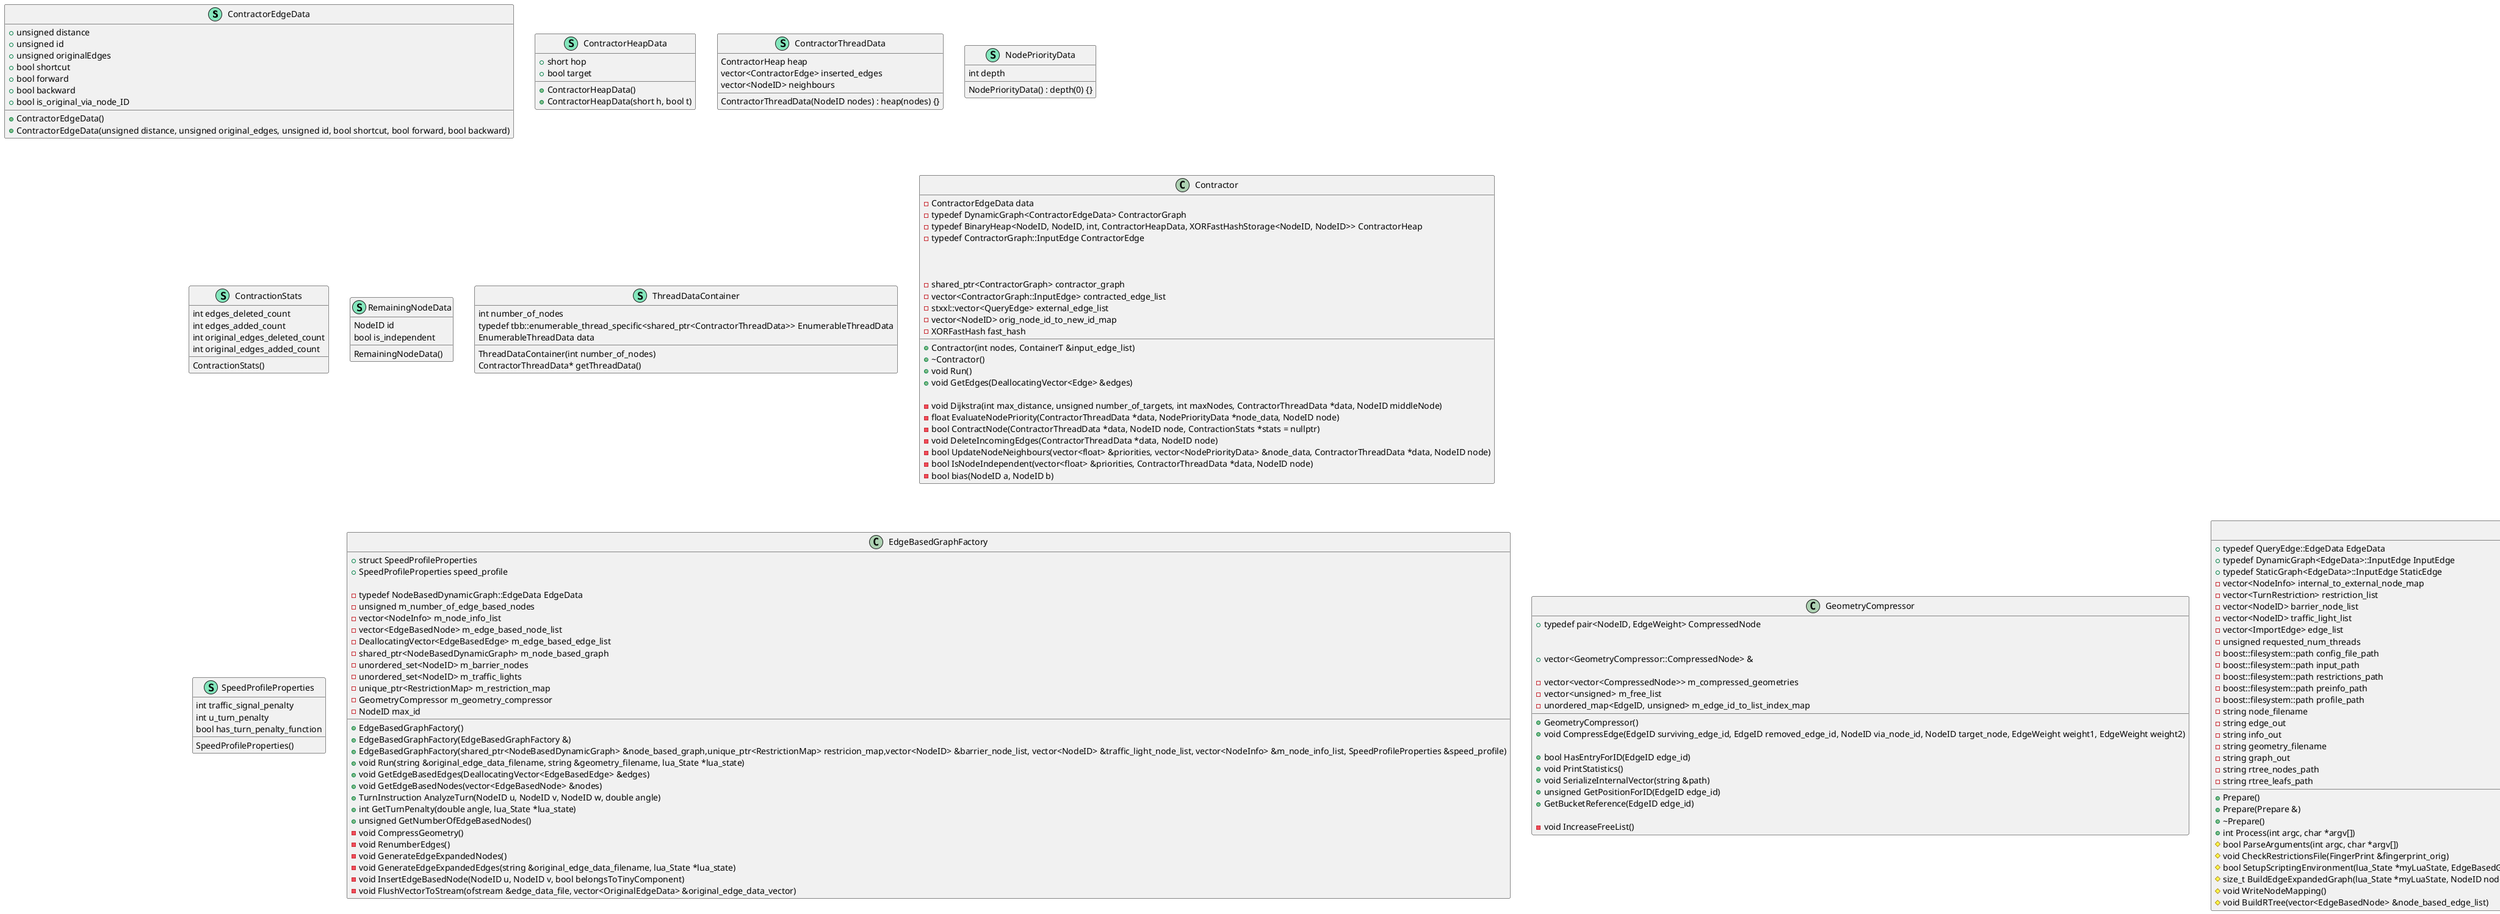 @startuml

    ' Constractor.h

    class ContractorEdgeData <<(S,#83e6bc)>>{
        +ContractorEdgeData()
        +ContractorEdgeData(unsigned distance, unsigned original_edges, unsigned id, bool shortcut, bool forward, bool backward)

        +unsigned distance
        +unsigned id
        +unsigned originalEdges
        +bool shortcut
        +bool forward
        +bool backward
        +bool is_original_via_node_ID
    }

    class ContractorHeapData <<(S,#83e6bc)>> {
        +short hop
        +bool target
        +ContractorHeapData()
        +ContractorHeapData(short h, bool t)
    }

    class ContractorThreadData <<(S,#83e6bc)>> {
        ContractorHeap heap
        vector<ContractorEdge> inserted_edges
        vector<NodeID> neighbours
        ContractorThreadData(NodeID nodes) : heap(nodes) {}
    }

    class NodePriorityData <<(S,#83e6bc)>> {
        int depth
        NodePriorityData() : depth(0) {}
    }

    class ContractionStats <<(S,#83e6bc)>> {
        int edges_deleted_count
        int edges_added_count
        int original_edges_deleted_count
        int original_edges_added_count
        ContractionStats()
    }

    class RemainingNodeData <<(S,#83e6bc)>> {
        RemainingNodeData()
        NodeID id
        bool is_independent
    }


    class ThreadDataContainer <<(S,#83e6bc)>> {
        ThreadDataContainer(int number_of_nodes)
        ContractorThreadData* getThreadData()

        int number_of_nodes
        typedef tbb::enumerable_thread_specific<shared_ptr<ContractorThreadData>> EnumerableThreadData
        EnumerableThreadData data
    }

    class Contractor {
        -ContractorEdgeData data
        -typedef DynamicGraph<ContractorEdgeData> ContractorGraph
        -typedef BinaryHeap<NodeID, NodeID, int, ContractorHeapData, XORFastHashStorage<NodeID, NodeID>> ContractorHeap
        -typedef ContractorGraph::InputEdge ContractorEdge

        +Contractor(int nodes, ContainerT &input_edge_list)
        +~Contractor() 
        +void Run()
        +void GetEdges(DeallocatingVector<Edge> &edges)

        -void Dijkstra(int max_distance, unsigned number_of_targets, int maxNodes, ContractorThreadData *data, NodeID middleNode)
        -float EvaluateNodePriority(ContractorThreadData *data, NodePriorityData *node_data, NodeID node)
        -bool ContractNode(ContractorThreadData *data, NodeID node, ContractionStats *stats = nullptr)
        -void DeleteIncomingEdges(ContractorThreadData *data, NodeID node)
        -bool UpdateNodeNeighbours(vector<float> &priorities, vector<NodePriorityData> &node_data, ContractorThreadData *data, NodeID node)
        -bool IsNodeIndependent(vector<float> &priorities, ContractorThreadData *data, NodeID node)
        -bool bias(NodeID a, NodeID b)

        -shared_ptr<ContractorGraph> contractor_graph
        -vector<ContractorGraph::InputEdge> contracted_edge_list
        -stxxl::vector<QueryEdge> external_edge_list
        -vector<NodeID> orig_node_id_to_new_id_map
        -XORFastHash fast_hash
    }

    ' EdgeBasedGraphFactory.h .cpp

    class SpeedProfileProperties <<(S,#83e6bc)>> {
        SpeedProfileProperties()
        int traffic_signal_penalty
        int u_turn_penalty
        bool has_turn_penalty_function
    }

    class EdgeBasedGraphFactory {
        +EdgeBasedGraphFactory()
        +EdgeBasedGraphFactory(EdgeBasedGraphFactory &)
        +struct SpeedProfileProperties
        +EdgeBasedGraphFactory(shared_ptr<NodeBasedDynamicGraph> &node_based_graph,unique_ptr<RestrictionMap> restricion_map,vector<NodeID> &barrier_node_list, vector<NodeID> &traffic_light_node_list, vector<NodeInfo> &m_node_info_list, SpeedProfileProperties &speed_profile)
        +void Run(string &original_edge_data_filename, string &geometry_filename, lua_State *lua_state)
        +void GetEdgeBasedEdges(DeallocatingVector<EdgeBasedEdge> &edges)
        +void GetEdgeBasedNodes(vector<EdgeBasedNode> &nodes)
        +TurnInstruction AnalyzeTurn(NodeID u, NodeID v, NodeID w, double angle)
        +int GetTurnPenalty(double angle, lua_State *lua_state)
        +unsigned GetNumberOfEdgeBasedNodes()
        +SpeedProfileProperties speed_profile

        -typedef NodeBasedDynamicGraph::EdgeData EdgeData
        -unsigned m_number_of_edge_based_nodes
        -vector<NodeInfo> m_node_info_list
        -vector<EdgeBasedNode> m_edge_based_node_list
        -DeallocatingVector<EdgeBasedEdge> m_edge_based_edge_list
        -shared_ptr<NodeBasedDynamicGraph> m_node_based_graph
        -unordered_set<NodeID> m_barrier_nodes
        -unordered_set<NodeID> m_traffic_lights
        -unique_ptr<RestrictionMap> m_restriction_map
        -GeometryCompressor m_geometry_compressor
        -void CompressGeometry()
        -void RenumberEdges()
        -void GenerateEdgeExpandedNodes()
        -void GenerateEdgeExpandedEdges(string &original_edge_data_filename, lua_State *lua_state)
        -void InsertEdgeBasedNode(NodeID u, NodeID v, bool belongsToTinyComponent)
        -void FlushVectorToStream(ofstream &edge_data_file, vector<OriginalEdgeData> &original_edge_data_vector)
        -NodeID max_id
    }

    ' GeometryCompressor

    class GeometryCompressor {
        +typedef pair<NodeID, EdgeWeight> CompressedNode

        +GeometryCompressor()
        +void CompressEdge(EdgeID surviving_edge_id, EdgeID removed_edge_id, NodeID via_node_id, NodeID target_node, EdgeWeight weight1, EdgeWeight weight2)

        +bool HasEntryForID(EdgeID edge_id)
        +void PrintStatistics()
        +void SerializeInternalVector(string &path)
        +unsigned GetPositionForID(EdgeID edge_id)
        +vector<GeometryCompressor::CompressedNode> &
        +GetBucketReference(EdgeID edge_id)

        -void IncreaseFreeList()
        -vector<vector<CompressedNode>> m_compressed_geometries
        -vector<unsigned> m_free_list
        -unordered_map<EdgeID, unsigned> m_edge_id_to_list_index_map
    }

    ' Prepare 
    class Prepare {
        +typedef QueryEdge::EdgeData EdgeData
        +typedef DynamicGraph<EdgeData>::InputEdge InputEdge
        +typedef StaticGraph<EdgeData>::InputEdge StaticEdge
        +Prepare()
        +Prepare(Prepare &)
        +~Prepare()
        +int Process(int argc, char *argv[])
        #bool ParseArguments(int argc, char *argv[])
        #void CheckRestrictionsFile(FingerPrint &fingerprint_orig)
        #bool SetupScriptingEnvironment(lua_State *myLuaState, EdgeBasedGraphFactory::SpeedProfileProperties &speed_profile)
        #size_t BuildEdgeExpandedGraph(lua_State *myLuaState, NodeID nodeBasedNodeNumber, vector<EdgeBasedNode> &nodeBasedEdgeList, DeallocatingVector<EdgeBasedEdge> &edgeBasedEdgeList, EdgeBasedGraphFactory::SpeedProfileProperties &speed_profile)
        #void WriteNodeMapping()
        #void BuildRTree(vector<EdgeBasedNode> &node_based_edge_list)
        -vector<NodeInfo> internal_to_external_node_map
        -vector<TurnRestriction> restriction_list
        -vector<NodeID> barrier_node_list
        -vector<NodeID> traffic_light_list
        -vector<ImportEdge> edge_list
        -unsigned requested_num_threads
        -boost::filesystem::path config_file_path
        -boost::filesystem::path input_path
        -boost::filesystem::path restrictions_path
        -boost::filesystem::path preinfo_path
        -boost::filesystem::path profile_path
        -string node_filename
        -string edge_out
        -string info_out
        -string geometry_filename
        -string graph_out
        -string rtree_nodes_path
        -string rtree_leafs_path
    }

@enduml